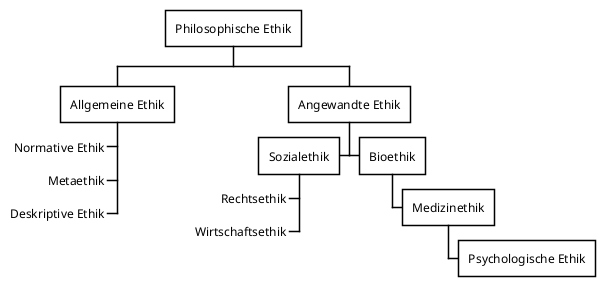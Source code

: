@startwbs
<style>
wbsDiagram {
  Linecolor black
  BackgroundColor White
}
</style>


+ Philosophische Ethik
 + Allgemeine Ethik
  -_ Normative Ethik
  -_ Metaethik
  -_ Deskriptive Ethik
 + Angewandte Ethik
  + Bioethik
   + Medizinethik
    + Psychologische Ethik
  - Sozialethik
   -_ Rechtsethik
   -_ Wirtschaftsethik
@endwbs
